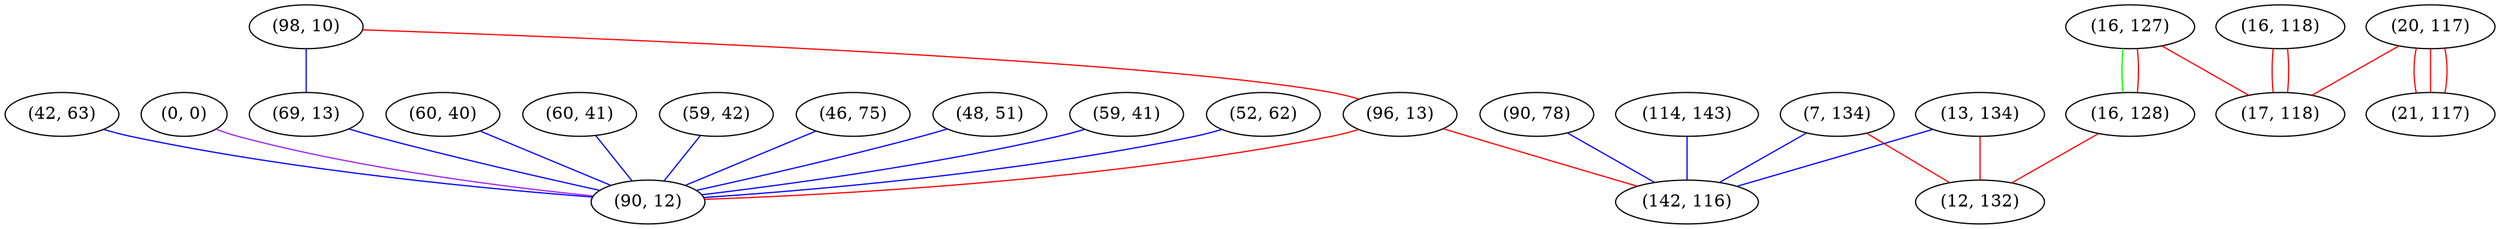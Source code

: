graph "" {
"(46, 75)";
"(90, 78)";
"(16, 127)";
"(20, 117)";
"(48, 51)";
"(59, 41)";
"(7, 134)";
"(52, 62)";
"(98, 10)";
"(42, 63)";
"(0, 0)";
"(96, 13)";
"(69, 13)";
"(60, 40)";
"(13, 134)";
"(16, 118)";
"(16, 128)";
"(21, 117)";
"(114, 143)";
"(60, 41)";
"(59, 42)";
"(12, 132)";
"(17, 118)";
"(142, 116)";
"(90, 12)";
"(46, 75)" -- "(90, 12)"  [color=blue, key=0, weight=3];
"(90, 78)" -- "(142, 116)"  [color=blue, key=0, weight=3];
"(16, 127)" -- "(16, 128)"  [color=green, key=0, weight=2];
"(16, 127)" -- "(16, 128)"  [color=red, key=1, weight=1];
"(16, 127)" -- "(17, 118)"  [color=red, key=0, weight=1];
"(20, 117)" -- "(17, 118)"  [color=red, key=0, weight=1];
"(20, 117)" -- "(21, 117)"  [color=red, key=0, weight=1];
"(20, 117)" -- "(21, 117)"  [color=red, key=1, weight=1];
"(20, 117)" -- "(21, 117)"  [color=red, key=2, weight=1];
"(48, 51)" -- "(90, 12)"  [color=blue, key=0, weight=3];
"(59, 41)" -- "(90, 12)"  [color=blue, key=0, weight=3];
"(7, 134)" -- "(142, 116)"  [color=blue, key=0, weight=3];
"(7, 134)" -- "(12, 132)"  [color=red, key=0, weight=1];
"(52, 62)" -- "(90, 12)"  [color=blue, key=0, weight=3];
"(98, 10)" -- "(96, 13)"  [color=red, key=0, weight=1];
"(98, 10)" -- "(69, 13)"  [color=blue, key=0, weight=3];
"(42, 63)" -- "(90, 12)"  [color=blue, key=0, weight=3];
"(0, 0)" -- "(90, 12)"  [color=purple, key=0, weight=4];
"(96, 13)" -- "(142, 116)"  [color=red, key=0, weight=1];
"(96, 13)" -- "(90, 12)"  [color=red, key=0, weight=1];
"(69, 13)" -- "(90, 12)"  [color=blue, key=0, weight=3];
"(60, 40)" -- "(90, 12)"  [color=blue, key=0, weight=3];
"(13, 134)" -- "(142, 116)"  [color=blue, key=0, weight=3];
"(13, 134)" -- "(12, 132)"  [color=red, key=0, weight=1];
"(16, 118)" -- "(17, 118)"  [color=red, key=0, weight=1];
"(16, 118)" -- "(17, 118)"  [color=red, key=1, weight=1];
"(16, 128)" -- "(12, 132)"  [color=red, key=0, weight=1];
"(114, 143)" -- "(142, 116)"  [color=blue, key=0, weight=3];
"(60, 41)" -- "(90, 12)"  [color=blue, key=0, weight=3];
"(59, 42)" -- "(90, 12)"  [color=blue, key=0, weight=3];
}
